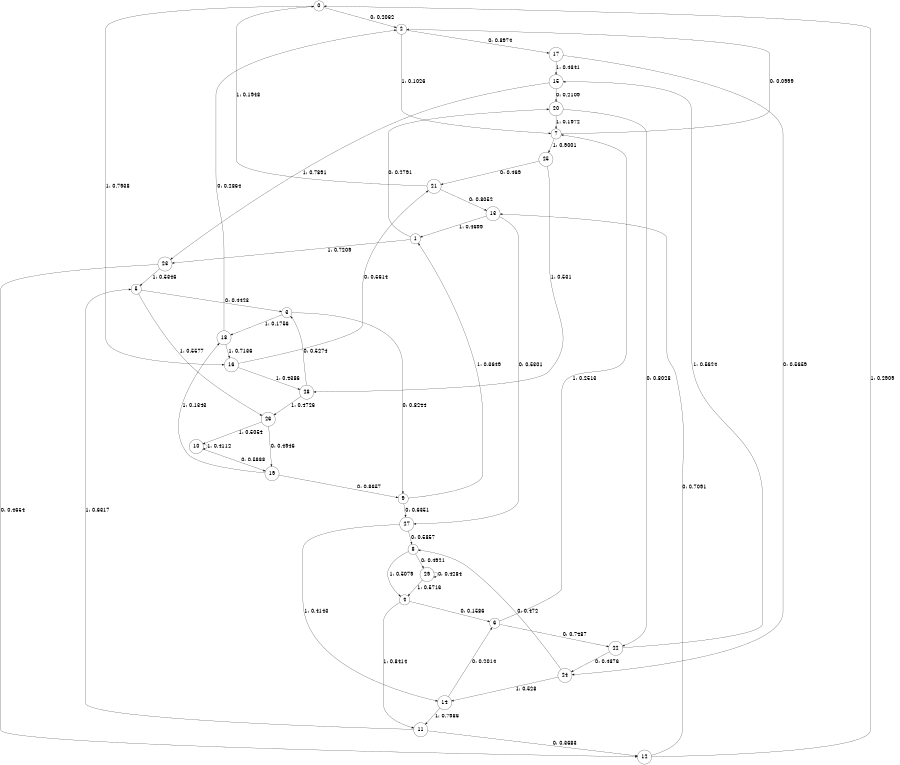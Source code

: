 digraph "ch8randomL5" {
size = "6,8.5";
ratio = "fill";
node [shape = circle];
node [fontsize = 24];
edge [fontsize = 24];
0 -> 2 [label = "0: 0.2062   "];
0 -> 16 [label = "1: 0.7938   "];
1 -> 20 [label = "0: 0.2791   "];
1 -> 23 [label = "1: 0.7209   "];
2 -> 17 [label = "0: 0.8974   "];
2 -> 7 [label = "1: 0.1026   "];
3 -> 9 [label = "0: 0.8244   "];
3 -> 18 [label = "1: 0.1756   "];
4 -> 6 [label = "0: 0.1586   "];
4 -> 11 [label = "1: 0.8414   "];
5 -> 3 [label = "0: 0.4423   "];
5 -> 26 [label = "1: 0.5577   "];
6 -> 22 [label = "0: 0.7487   "];
6 -> 7 [label = "1: 0.2513   "];
7 -> 2 [label = "0: 0.0999   "];
7 -> 25 [label = "1: 0.9001   "];
8 -> 29 [label = "0: 0.4921   "];
8 -> 4 [label = "1: 0.5079   "];
9 -> 27 [label = "0: 0.6351   "];
9 -> 1 [label = "1: 0.3649   "];
10 -> 19 [label = "0: 0.5888   "];
10 -> 10 [label = "1: 0.4112   "];
11 -> 12 [label = "0: 0.3683   "];
11 -> 5 [label = "1: 0.6317   "];
12 -> 13 [label = "0: 0.7091   "];
12 -> 0 [label = "1: 0.2909   "];
13 -> 27 [label = "0: 0.5301   "];
13 -> 1 [label = "1: 0.4699   "];
14 -> 6 [label = "0: 0.2014   "];
14 -> 11 [label = "1: 0.7986   "];
15 -> 20 [label = "0: 0.2109   "];
15 -> 23 [label = "1: 0.7891   "];
16 -> 21 [label = "0: 0.5614   "];
16 -> 28 [label = "1: 0.4386   "];
17 -> 24 [label = "0: 0.5659   "];
17 -> 15 [label = "1: 0.4341   "];
18 -> 2 [label = "0: 0.2864   "];
18 -> 16 [label = "1: 0.7136   "];
19 -> 9 [label = "0: 0.8657   "];
19 -> 18 [label = "1: 0.1343   "];
20 -> 22 [label = "0: 0.8028   "];
20 -> 7 [label = "1: 0.1972   "];
21 -> 13 [label = "0: 0.8052   "];
21 -> 0 [label = "1: 0.1948   "];
22 -> 24 [label = "0: 0.4376   "];
22 -> 15 [label = "1: 0.5624   "];
23 -> 12 [label = "0: 0.4654   "];
23 -> 5 [label = "1: 0.5346   "];
24 -> 8 [label = "0: 0.472    "];
24 -> 14 [label = "1: 0.528    "];
25 -> 21 [label = "0: 0.469    "];
25 -> 28 [label = "1: 0.531    "];
26 -> 19 [label = "0: 0.4946   "];
26 -> 10 [label = "1: 0.5054   "];
27 -> 8 [label = "0: 0.5857   "];
27 -> 14 [label = "1: 0.4143   "];
28 -> 3 [label = "0: 0.5274   "];
28 -> 26 [label = "1: 0.4726   "];
29 -> 29 [label = "0: 0.4284   "];
29 -> 4 [label = "1: 0.5716   "];
}